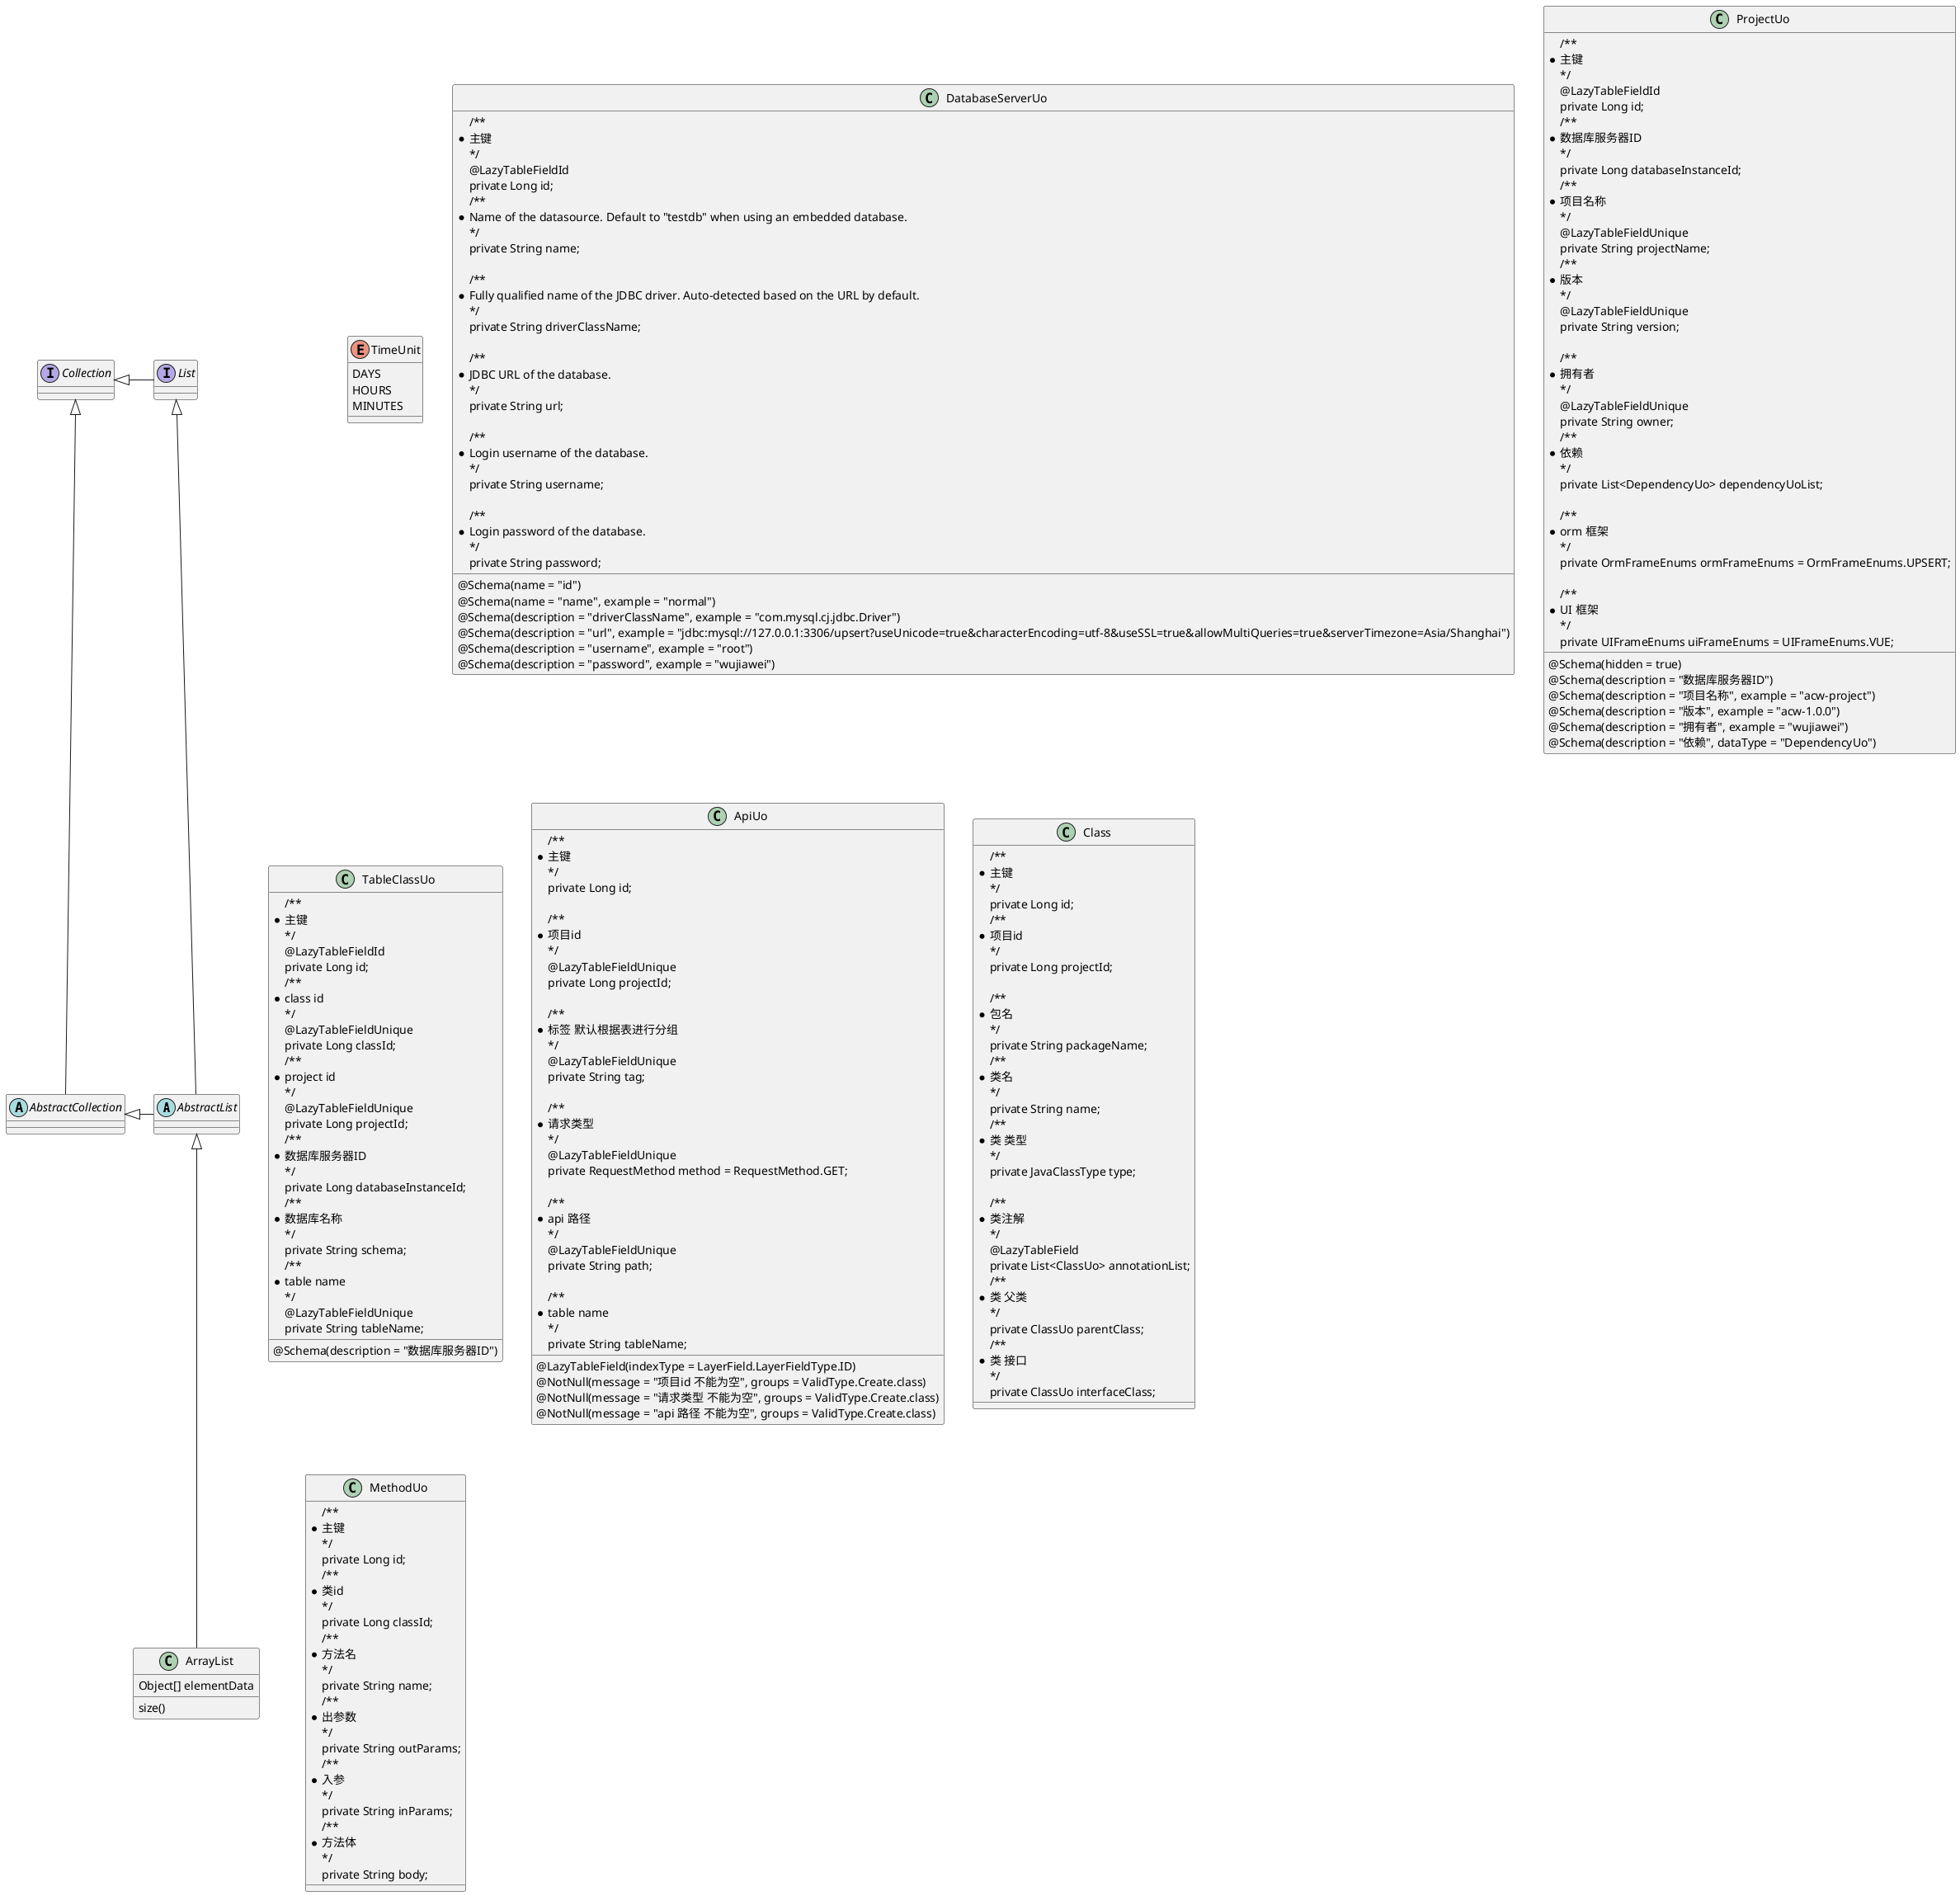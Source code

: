 @startuml
'https://plantuml.com/class-diagram

abstract class AbstractList
abstract AbstractCollection
interface List
interface Collection

List <|-- AbstractList
Collection <|-- AbstractCollection

Collection <|- List
AbstractCollection <|- AbstractList
AbstractList <|-- ArrayList

class ArrayList {
Object[] elementData
size()
}

enum TimeUnit {
DAYS
HOURS
MINUTES
}

 class DatabaseServerUo {

    /**
     * 主键
     */
    @LazyTableFieldId
    @Schema(name = "id")
    private Long id;
    /**
     * Name of the datasource. Default to "testdb" when using an embedded database.
     */
    @Schema(name = "name", example = "normal")
    private String name;

    /**
     * Fully qualified name of the JDBC driver. Auto-detected based on the URL by default.
     */
    @Schema(description = "driverClassName", example = "com.mysql.cj.jdbc.Driver")
    private String driverClassName;

    /**
     * JDBC URL of the database.
     */
    @Schema(description = "url", example = "jdbc:mysql://127.0.0.1:3306/upsert?useUnicode=true&characterEncoding=utf-8&useSSL=true&allowMultiQueries=true&serverTimezone=Asia/Shanghai")
    private String url;

    /**
     * Login username of the database.
     */
    @Schema(description = "username", example = "root")
    private String username;

    /**
     * Login password of the database.
     */
    @Schema(description = "password", example = "wujiawei")
    private String password;


}

class ProjectUo {
    /**
     * 主键
     */
    @LazyTableFieldId
    @Schema(hidden = true)
    private Long id;
    /**
    *数据库服务器ID
    */
    @Schema(description = "数据库服务器ID")
    private Long databaseInstanceId;
    /**
     * 项目名称
     */
    @LazyTableFieldUnique
    @Schema(description = "项目名称", example = "acw-project")
    private String projectName;
    /**
     * 版本
     */
    @LazyTableFieldUnique
    @Schema(description = "版本", example = "acw-1.0.0")
    private String version;

    /**
     * 拥有者
     */
    @LazyTableFieldUnique
    @Schema(description = "拥有者", example = "wujiawei")
    private String owner;
    /**
     * 依赖
     */
    @Schema(description = "依赖", dataType = "DependencyUo")
    private List<DependencyUo> dependencyUoList;

    /**
     * orm 框架
     */
    private OrmFrameEnums ormFrameEnums = OrmFrameEnums.UPSERT;

    /**
     * UI 框架
     */
    private UIFrameEnums uiFrameEnums = UIFrameEnums.VUE;

}

class TableClassUo {

    /**
     * 主键
     */
    @LazyTableFieldId
    private Long id;
    /**
     * class id
     */
    @LazyTableFieldUnique
    private Long classId;
    /**
     * project id
     */
    @LazyTableFieldUnique
    private Long projectId;
    /**
     * 数据库服务器ID
     */
    @Schema(description = "数据库服务器ID")
    private Long databaseInstanceId;
    /**
     * 数据库名称
     */
    private String schema;
    /**
     * table name
     */
    @LazyTableFieldUnique
    private String tableName;

}

 class ApiUo {
    /**
     * 主键
     */
    @LazyTableField(indexType = LayerField.LayerFieldType.ID)
    private Long id;

    /**
     * 项目id
     */
    @LazyTableFieldUnique
    @NotNull(message = "项目id 不能为空", groups = ValidType.Create.class)
    private Long projectId;

    /**
     * 标签 默认根据表进行分组
     */
    @LazyTableFieldUnique
    private String tag;

    /**
     * 请求类型
     */
    @LazyTableFieldUnique
    @NotNull(message = "请求类型 不能为空", groups = ValidType.Create.class)
    private RequestMethod method = RequestMethod.GET;

    /**
     * api 路径
     */
    @LazyTableFieldUnique
    @NotNull(message = "api 路径 不能为空", groups = ValidType.Create.class)
    private String path;

    /**
     * table name
     */
    private String tableName;


}
class Class{
    /**
     * 主键
     */
    private Long id;
    /**
     * 项目id
     */
    private Long projectId;

    /**
     * 包名
     */
    private String packageName;
    /**
     * 类名
     */
    private String name;
    /**
     * 类 类型
     */
    private JavaClassType type;

    /**
     * 类注解
     */
    @LazyTableField
    private List<ClassUo> annotationList;
    /**
     * 类 父类
     */
    private ClassUo parentClass;
    /**
     * 类 接口
     */
    private ClassUo interfaceClass;
}


 class MethodUo {
    /**
     * 主键
     */
    private Long id;
    /**
     * 类id
     */
    private Long classId;
    /**
     * 方法名
     */
    private String name;
    /**
     * 出参数
     */
    private String outParams;
    /**
     * 入参
     */
    private String inParams;
    /**
     * 方法体
     */
    private String body;

}



@enduml